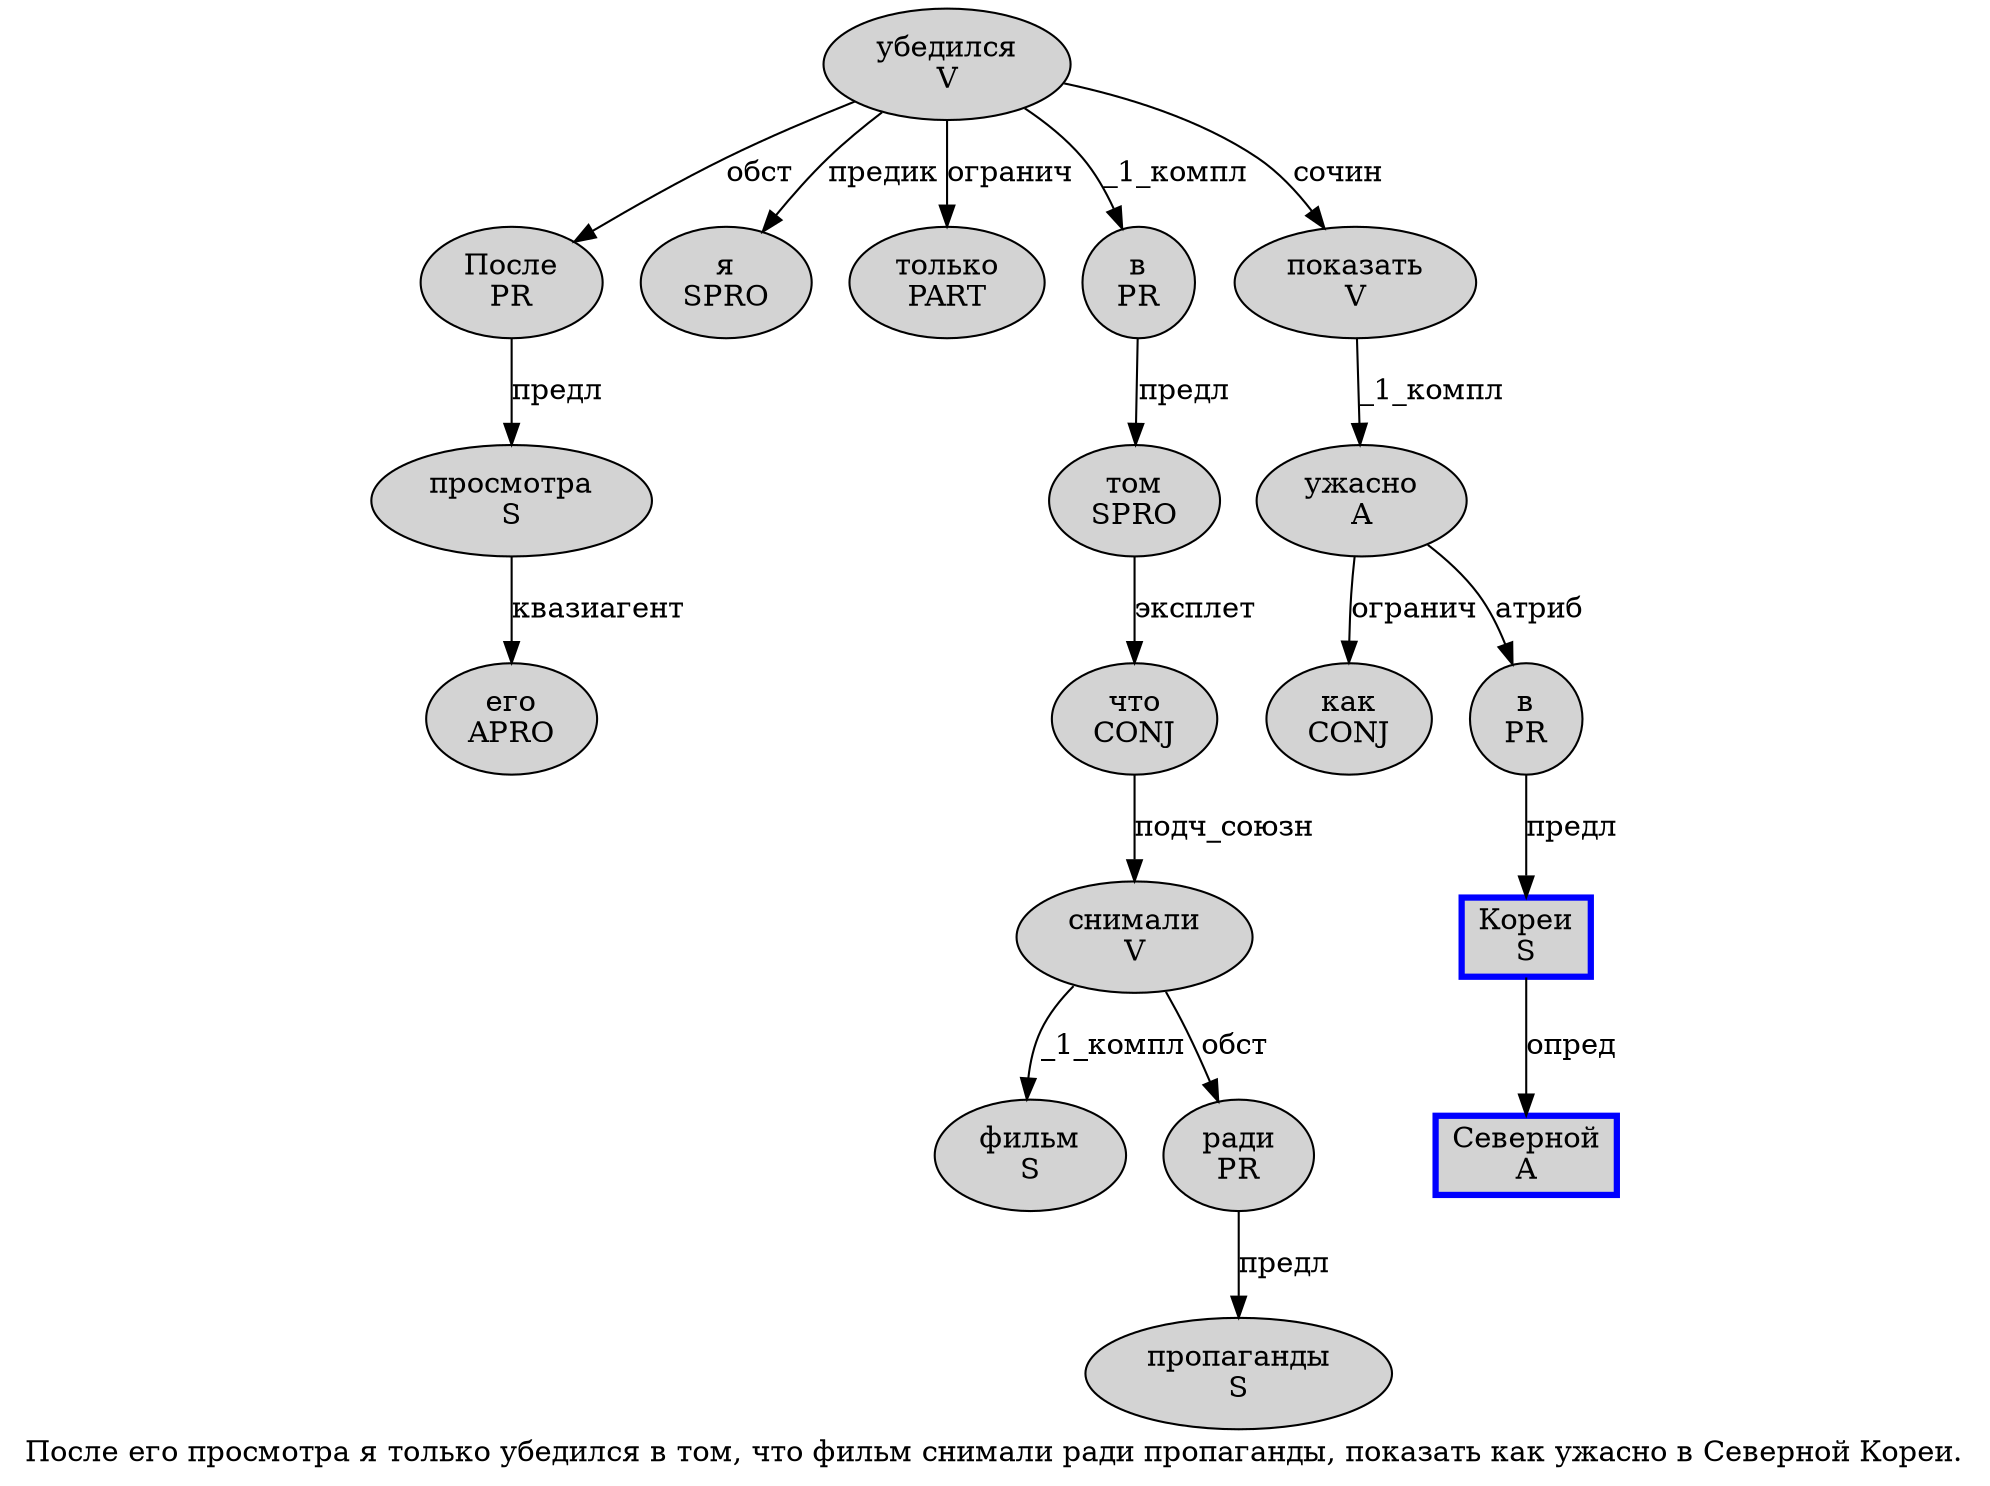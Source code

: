 digraph SENTENCE_2451 {
	graph [label="После его просмотра я только убедился в том, что фильм снимали ради пропаганды, показать как ужасно в Северной Кореи."]
	node [style=filled]
		0 [label="После
PR" color="" fillcolor=lightgray penwidth=1 shape=ellipse]
		1 [label="его
APRO" color="" fillcolor=lightgray penwidth=1 shape=ellipse]
		2 [label="просмотра
S" color="" fillcolor=lightgray penwidth=1 shape=ellipse]
		3 [label="я
SPRO" color="" fillcolor=lightgray penwidth=1 shape=ellipse]
		4 [label="только
PART" color="" fillcolor=lightgray penwidth=1 shape=ellipse]
		5 [label="убедился
V" color="" fillcolor=lightgray penwidth=1 shape=ellipse]
		6 [label="в
PR" color="" fillcolor=lightgray penwidth=1 shape=ellipse]
		7 [label="том
SPRO" color="" fillcolor=lightgray penwidth=1 shape=ellipse]
		9 [label="что
CONJ" color="" fillcolor=lightgray penwidth=1 shape=ellipse]
		10 [label="фильм
S" color="" fillcolor=lightgray penwidth=1 shape=ellipse]
		11 [label="снимали
V" color="" fillcolor=lightgray penwidth=1 shape=ellipse]
		12 [label="ради
PR" color="" fillcolor=lightgray penwidth=1 shape=ellipse]
		13 [label="пропаганды
S" color="" fillcolor=lightgray penwidth=1 shape=ellipse]
		15 [label="показать
V" color="" fillcolor=lightgray penwidth=1 shape=ellipse]
		16 [label="как
CONJ" color="" fillcolor=lightgray penwidth=1 shape=ellipse]
		17 [label="ужасно
A" color="" fillcolor=lightgray penwidth=1 shape=ellipse]
		18 [label="в
PR" color="" fillcolor=lightgray penwidth=1 shape=ellipse]
		19 [label="Северной
A" color=blue fillcolor=lightgray penwidth=3 shape=box]
		20 [label="Кореи
S" color=blue fillcolor=lightgray penwidth=3 shape=box]
			12 -> 13 [label="предл"]
			11 -> 10 [label="_1_компл"]
			11 -> 12 [label="обст"]
			7 -> 9 [label="эксплет"]
			6 -> 7 [label="предл"]
			18 -> 20 [label="предл"]
			20 -> 19 [label="опред"]
			0 -> 2 [label="предл"]
			2 -> 1 [label="квазиагент"]
			5 -> 0 [label="обст"]
			5 -> 3 [label="предик"]
			5 -> 4 [label="огранич"]
			5 -> 6 [label="_1_компл"]
			5 -> 15 [label="сочин"]
			17 -> 16 [label="огранич"]
			17 -> 18 [label="атриб"]
			9 -> 11 [label="подч_союзн"]
			15 -> 17 [label="_1_компл"]
}